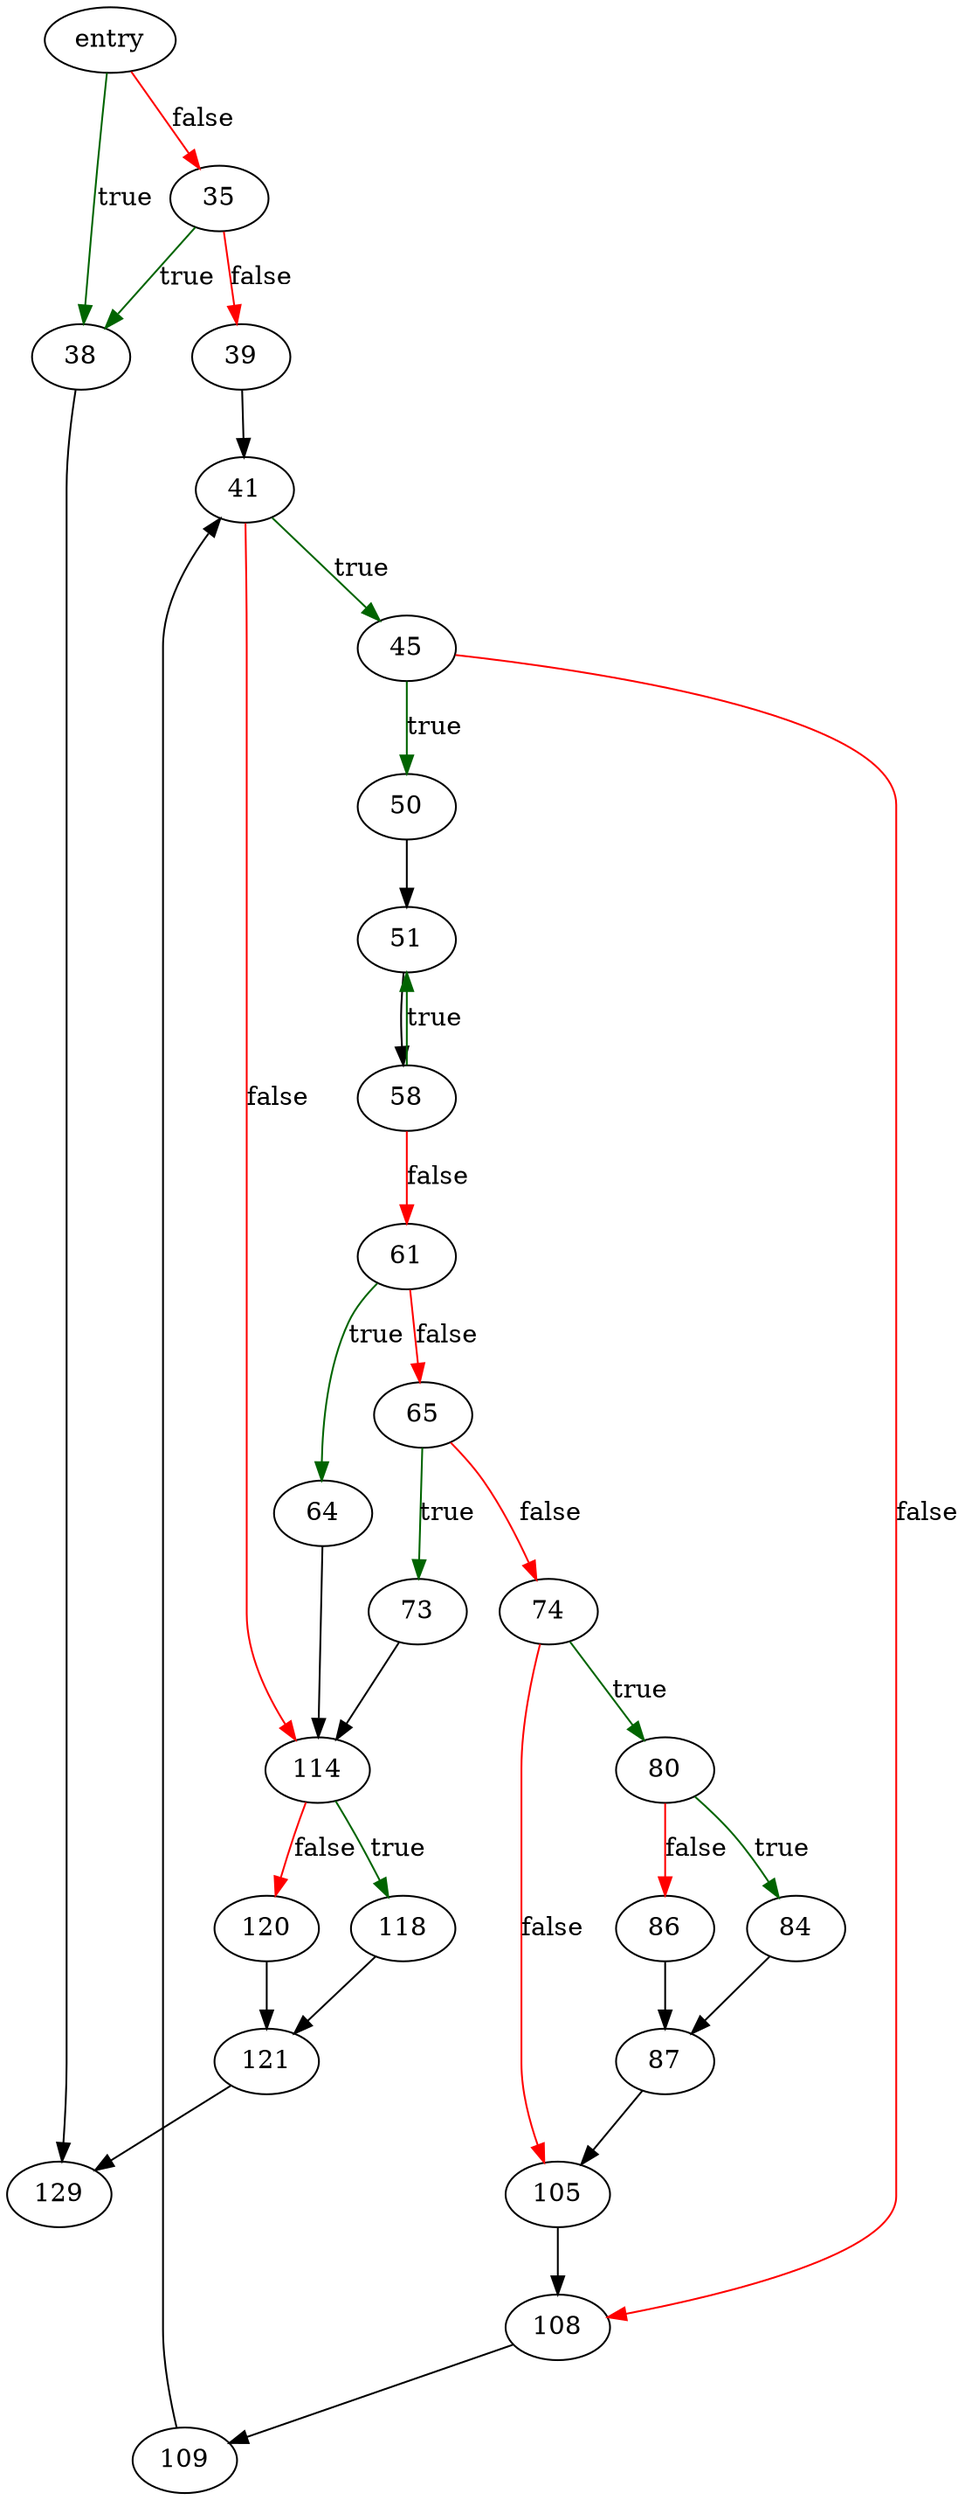 digraph "renameParentFunc" {
	// Node definitions.
	3 [label=entry];
	35;
	38;
	39;
	41;
	45;
	50;
	51;
	58;
	61;
	64;
	65;
	73;
	74;
	80;
	84;
	86;
	87;
	105;
	108;
	109;
	114;
	118;
	120;
	121;
	129;

	// Edge definitions.
	3 -> 35 [
		color=red
		label=false
	];
	3 -> 38 [
		color=darkgreen
		label=true
	];
	35 -> 38 [
		color=darkgreen
		label=true
	];
	35 -> 39 [
		color=red
		label=false
	];
	38 -> 129;
	39 -> 41;
	41 -> 45 [
		color=darkgreen
		label=true
	];
	41 -> 114 [
		color=red
		label=false
	];
	45 -> 50 [
		color=darkgreen
		label=true
	];
	45 -> 108 [
		color=red
		label=false
	];
	50 -> 51;
	51 -> 58;
	58 -> 51 [
		color=darkgreen
		label=true
	];
	58 -> 61 [
		color=red
		label=false
	];
	61 -> 64 [
		color=darkgreen
		label=true
	];
	61 -> 65 [
		color=red
		label=false
	];
	64 -> 114;
	65 -> 73 [
		color=darkgreen
		label=true
	];
	65 -> 74 [
		color=red
		label=false
	];
	73 -> 114;
	74 -> 80 [
		color=darkgreen
		label=true
	];
	74 -> 105 [
		color=red
		label=false
	];
	80 -> 84 [
		color=darkgreen
		label=true
	];
	80 -> 86 [
		color=red
		label=false
	];
	84 -> 87;
	86 -> 87;
	87 -> 105;
	105 -> 108;
	108 -> 109;
	109 -> 41;
	114 -> 118 [
		color=darkgreen
		label=true
	];
	114 -> 120 [
		color=red
		label=false
	];
	118 -> 121;
	120 -> 121;
	121 -> 129;
}